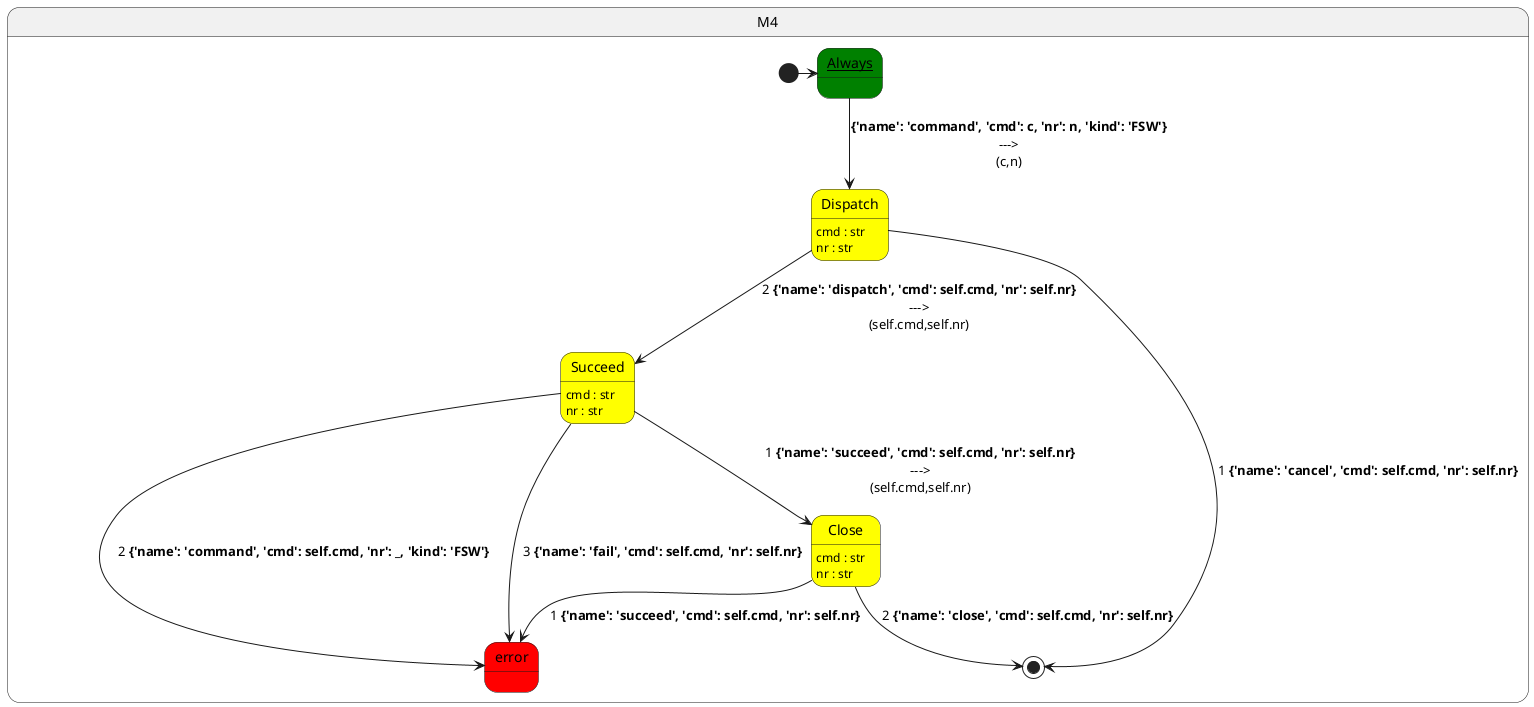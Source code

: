 @startuml
state M4{
  [*] -> __Always__
  state __Always__ #green
  state Dispatch #yellow : cmd : str\nnr : str
  state Succeed #yellow : cmd : str\nnr : str
  state Close #yellow : cmd : str\nnr : str
  __Always__ --> Dispatch : **{'name': 'command', 'cmd': c, 'nr': n, 'kind': 'FSW'}**\n--->\n(c,n)
  Dispatch --> [*] : 1 **{'name': 'cancel', 'cmd': self.cmd, 'nr': self.nr}**
  Dispatch --> Succeed : 2 **{'name': 'dispatch', 'cmd': self.cmd, 'nr': self.nr}**\n--->\n(self.cmd,self.nr)
  Succeed --> Close : 1 **{'name': 'succeed', 'cmd': self.cmd, 'nr': self.nr}**\n--->\n(self.cmd,self.nr)
  state error #red
  Succeed --> error : 2 **{'name': 'command', 'cmd': self.cmd, 'nr': _, 'kind': 'FSW'}**
  state error #red
  Succeed --> error : 3 **{'name': 'fail', 'cmd': self.cmd, 'nr': self.nr}**
  state error #red
  Close --> error : 1 **{'name': 'succeed', 'cmd': self.cmd, 'nr': self.nr}**
  Close --> [*] : 2 **{'name': 'close', 'cmd': self.cmd, 'nr': self.nr}**
}
@enduml